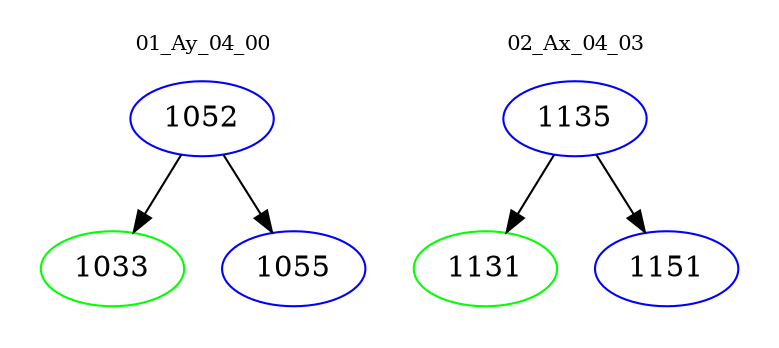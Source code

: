 digraph{
subgraph cluster_0 {
color = white
label = "01_Ay_04_00";
fontsize=10;
T0_1052 [label="1052", color="blue"]
T0_1052 -> T0_1033 [color="black"]
T0_1033 [label="1033", color="green"]
T0_1052 -> T0_1055 [color="black"]
T0_1055 [label="1055", color="blue"]
}
subgraph cluster_1 {
color = white
label = "02_Ax_04_03";
fontsize=10;
T1_1135 [label="1135", color="blue"]
T1_1135 -> T1_1131 [color="black"]
T1_1131 [label="1131", color="green"]
T1_1135 -> T1_1151 [color="black"]
T1_1151 [label="1151", color="blue"]
}
}
